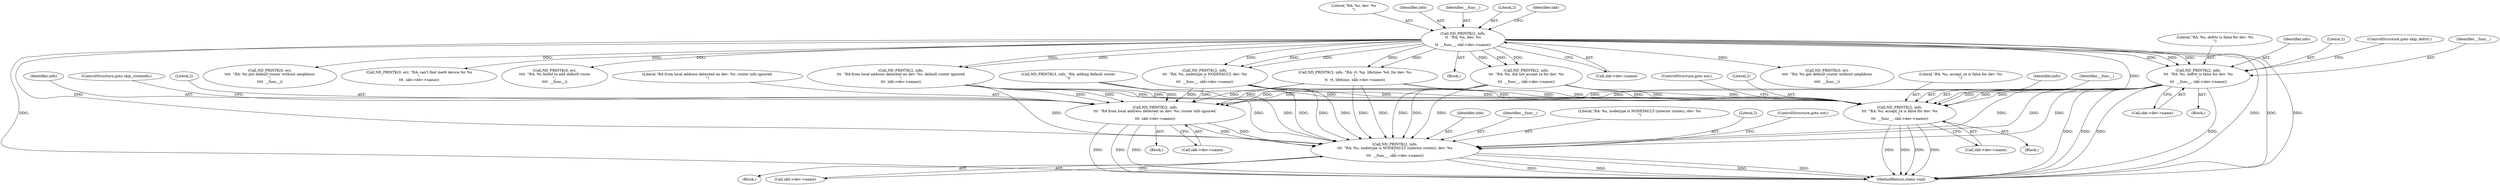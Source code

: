 digraph "0_linux_6fd99094de2b83d1d4c8457f2c83483b2828e75a@pointer" {
"1000320" [label="(Call,ND_PRINTK(2, info,\n\t\t\t  \"RA: %s, defrtr is false for dev: %s\n\",\n\t\t\t  __func__, skb->dev->name))"];
"1000154" [label="(Call,ND_PRINTK(2, info,\n\t\t  \"RA: %s, dev: %s\n\",\n\t\t  __func__, skb->dev->name))"];
"1000787" [label="(Call,ND_PRINTK(2, info,\n\t\t\t  \"RA: %s, accept_ra is false for dev: %s\n\",\n\t\t\t  __func__, skb->dev->name))"];
"1000819" [label="(Call,ND_PRINTK(2, info,\n\t\t\t  \"RA from local address detected on dev: %s: router info ignored.\n\",\n\t\t\t  skb->dev->name))"];
"1000925" [label="(Call,ND_PRINTK(2, info,\n\t\t\t  \"RA: %s, nodetype is NODEFAULT (interior routes), dev: %s\n\",\n\t\t\t  __func__, skb->dev->name))"];
"1000324" [label="(Identifier,__func__)"];
"1000797" [label="(ControlStructure,goto out;)"];
"1000927" [label="(Identifier,info)"];
"1000828" [label="(ControlStructure,goto skip_routeinfo;)"];
"1000786" [label="(Block,)"];
"1000930" [label="(Call,skb->dev->name)"];
"1000822" [label="(Literal,\"RA from local address detected on dev: %s: router info ignored.\n\")"];
"1000787" [label="(Call,ND_PRINTK(2, info,\n\t\t\t  \"RA: %s, accept_ra is false for dev: %s\n\",\n\t\t\t  __func__, skb->dev->name))"];
"1000421" [label="(Call,ND_PRINTK(0, err,\n\t\t\t\t  \"RA: %s got default router without neighbour\n\",\n\t\t\t\t  __func__))"];
"1000823" [label="(Call,skb->dev->name)"];
"1000157" [label="(Literal,\"RA: %s, dev: %s\n\")"];
"1000325" [label="(Call,skb->dev->name)"];
"1000925" [label="(Call,ND_PRINTK(2, info,\n\t\t\t  \"RA: %s, nodetype is NODEFAULT (interior routes), dev: %s\n\",\n\t\t\t  __func__, skb->dev->name))"];
"1000213" [label="(Call,ND_PRINTK(0, err, \"RA: can't find inet6 device for %s\n\",\n\t\t\t  skb->dev->name))"];
"1000319" [label="(Block,)"];
"1000480" [label="(Call,ND_PRINTK(0, err,\n\t\t\t\t  \"RA: %s failed to add default route\n\",\n\t\t\t\t  __func__))"];
"1000323" [label="(Literal,\"RA: %s, defrtr is false for dev: %s\n\")"];
"1000788" [label="(Literal,2)"];
"1000929" [label="(Identifier,__func__)"];
"1000790" [label="(Literal,\"RA: %s, accept_ra is false for dev: %s\n\")"];
"1000821" [label="(Identifier,info)"];
"1000322" [label="(Identifier,info)"];
"1000320" [label="(Call,ND_PRINTK(2, info,\n\t\t\t  \"RA: %s, defrtr is false for dev: %s\n\",\n\t\t\t  __func__, skb->dev->name))"];
"1001104" [label="(MethodReturn,static void)"];
"1000819" [label="(Call,ND_PRINTK(2, info,\n\t\t\t  \"RA from local address detected on dev: %s: router info ignored.\n\",\n\t\t\t  skb->dev->name))"];
"1000156" [label="(Identifier,info)"];
"1000441" [label="(Call,ND_PRINTK(3, info, \"RA: rt: %p  lifetime: %d, for dev: %s\n\",\n\t\t  rt, lifetime, skb->dev->name))"];
"1000459" [label="(Call,ND_PRINTK(3, info, \"RA: adding default router\n\"))"];
"1000818" [label="(Block,)"];
"1000112" [label="(Block,)"];
"1000241" [label="(Call,ND_PRINTK(2, info,\n\t\t\t  \"RA: %s, did not accept ra for dev: %s\n\",\n\t\t\t  __func__, skb->dev->name))"];
"1000159" [label="(Call,skb->dev->name)"];
"1000928" [label="(Literal,\"RA: %s, nodetype is NODEFAULT (interior routes), dev: %s\n\")"];
"1000352" [label="(Call,ND_PRINTK(2, info,\n\t\t\t  \"RA from local address detected on dev: %s: default router ignored\n\",\n\t\t\t  skb->dev->name))"];
"1000259" [label="(Call,ND_PRINTK(2, info,\n\t\t\t  \"RA: %s, nodetype is NODEFAULT, dev: %s\n\",\n\t\t\t  __func__, skb->dev->name))"];
"1000158" [label="(Identifier,__func__)"];
"1000789" [label="(Identifier,info)"];
"1000792" [label="(Call,skb->dev->name)"];
"1000924" [label="(Block,)"];
"1000926" [label="(Literal,2)"];
"1000791" [label="(Identifier,__func__)"];
"1000321" [label="(Literal,2)"];
"1000330" [label="(ControlStructure,goto skip_defrtr;)"];
"1000155" [label="(Literal,2)"];
"1000171" [label="(Identifier,skb)"];
"1000154" [label="(Call,ND_PRINTK(2, info,\n\t\t  \"RA: %s, dev: %s\n\",\n\t\t  __func__, skb->dev->name))"];
"1000935" [label="(ControlStructure,goto out;)"];
"1000820" [label="(Literal,2)"];
"1000503" [label="(Call,ND_PRINTK(0, err,\n\t\t\t\t  \"RA: %s got default router without neighbour\n\",\n\t\t\t\t  __func__))"];
"1000320" -> "1000319"  [label="AST: "];
"1000320" -> "1000325"  [label="CFG: "];
"1000321" -> "1000320"  [label="AST: "];
"1000322" -> "1000320"  [label="AST: "];
"1000323" -> "1000320"  [label="AST: "];
"1000324" -> "1000320"  [label="AST: "];
"1000325" -> "1000320"  [label="AST: "];
"1000330" -> "1000320"  [label="CFG: "];
"1000320" -> "1001104"  [label="DDG: "];
"1000320" -> "1001104"  [label="DDG: "];
"1000320" -> "1001104"  [label="DDG: "];
"1000320" -> "1001104"  [label="DDG: "];
"1000154" -> "1000320"  [label="DDG: "];
"1000154" -> "1000320"  [label="DDG: "];
"1000154" -> "1000320"  [label="DDG: "];
"1000320" -> "1000787"  [label="DDG: "];
"1000320" -> "1000787"  [label="DDG: "];
"1000320" -> "1000787"  [label="DDG: "];
"1000320" -> "1000819"  [label="DDG: "];
"1000320" -> "1000819"  [label="DDG: "];
"1000320" -> "1000925"  [label="DDG: "];
"1000320" -> "1000925"  [label="DDG: "];
"1000320" -> "1000925"  [label="DDG: "];
"1000154" -> "1000112"  [label="AST: "];
"1000154" -> "1000159"  [label="CFG: "];
"1000155" -> "1000154"  [label="AST: "];
"1000156" -> "1000154"  [label="AST: "];
"1000157" -> "1000154"  [label="AST: "];
"1000158" -> "1000154"  [label="AST: "];
"1000159" -> "1000154"  [label="AST: "];
"1000171" -> "1000154"  [label="CFG: "];
"1000154" -> "1001104"  [label="DDG: "];
"1000154" -> "1001104"  [label="DDG: "];
"1000154" -> "1001104"  [label="DDG: "];
"1000154" -> "1001104"  [label="DDG: "];
"1000154" -> "1000213"  [label="DDG: "];
"1000154" -> "1000241"  [label="DDG: "];
"1000154" -> "1000241"  [label="DDG: "];
"1000154" -> "1000241"  [label="DDG: "];
"1000154" -> "1000259"  [label="DDG: "];
"1000154" -> "1000259"  [label="DDG: "];
"1000154" -> "1000259"  [label="DDG: "];
"1000154" -> "1000352"  [label="DDG: "];
"1000154" -> "1000352"  [label="DDG: "];
"1000154" -> "1000421"  [label="DDG: "];
"1000154" -> "1000441"  [label="DDG: "];
"1000154" -> "1000441"  [label="DDG: "];
"1000154" -> "1000480"  [label="DDG: "];
"1000154" -> "1000503"  [label="DDG: "];
"1000154" -> "1000787"  [label="DDG: "];
"1000154" -> "1000925"  [label="DDG: "];
"1000787" -> "1000786"  [label="AST: "];
"1000787" -> "1000792"  [label="CFG: "];
"1000788" -> "1000787"  [label="AST: "];
"1000789" -> "1000787"  [label="AST: "];
"1000790" -> "1000787"  [label="AST: "];
"1000791" -> "1000787"  [label="AST: "];
"1000792" -> "1000787"  [label="AST: "];
"1000797" -> "1000787"  [label="CFG: "];
"1000787" -> "1001104"  [label="DDG: "];
"1000787" -> "1001104"  [label="DDG: "];
"1000787" -> "1001104"  [label="DDG: "];
"1000787" -> "1001104"  [label="DDG: "];
"1000459" -> "1000787"  [label="DDG: "];
"1000441" -> "1000787"  [label="DDG: "];
"1000441" -> "1000787"  [label="DDG: "];
"1000241" -> "1000787"  [label="DDG: "];
"1000241" -> "1000787"  [label="DDG: "];
"1000241" -> "1000787"  [label="DDG: "];
"1000259" -> "1000787"  [label="DDG: "];
"1000259" -> "1000787"  [label="DDG: "];
"1000259" -> "1000787"  [label="DDG: "];
"1000352" -> "1000787"  [label="DDG: "];
"1000352" -> "1000787"  [label="DDG: "];
"1000819" -> "1000818"  [label="AST: "];
"1000819" -> "1000823"  [label="CFG: "];
"1000820" -> "1000819"  [label="AST: "];
"1000821" -> "1000819"  [label="AST: "];
"1000822" -> "1000819"  [label="AST: "];
"1000823" -> "1000819"  [label="AST: "];
"1000828" -> "1000819"  [label="CFG: "];
"1000819" -> "1001104"  [label="DDG: "];
"1000819" -> "1001104"  [label="DDG: "];
"1000819" -> "1001104"  [label="DDG: "];
"1000459" -> "1000819"  [label="DDG: "];
"1000441" -> "1000819"  [label="DDG: "];
"1000441" -> "1000819"  [label="DDG: "];
"1000241" -> "1000819"  [label="DDG: "];
"1000241" -> "1000819"  [label="DDG: "];
"1000259" -> "1000819"  [label="DDG: "];
"1000259" -> "1000819"  [label="DDG: "];
"1000352" -> "1000819"  [label="DDG: "];
"1000352" -> "1000819"  [label="DDG: "];
"1000819" -> "1000925"  [label="DDG: "];
"1000819" -> "1000925"  [label="DDG: "];
"1000925" -> "1000924"  [label="AST: "];
"1000925" -> "1000930"  [label="CFG: "];
"1000926" -> "1000925"  [label="AST: "];
"1000927" -> "1000925"  [label="AST: "];
"1000928" -> "1000925"  [label="AST: "];
"1000929" -> "1000925"  [label="AST: "];
"1000930" -> "1000925"  [label="AST: "];
"1000935" -> "1000925"  [label="CFG: "];
"1000925" -> "1001104"  [label="DDG: "];
"1000925" -> "1001104"  [label="DDG: "];
"1000925" -> "1001104"  [label="DDG: "];
"1000925" -> "1001104"  [label="DDG: "];
"1000459" -> "1000925"  [label="DDG: "];
"1000441" -> "1000925"  [label="DDG: "];
"1000441" -> "1000925"  [label="DDG: "];
"1000241" -> "1000925"  [label="DDG: "];
"1000241" -> "1000925"  [label="DDG: "];
"1000241" -> "1000925"  [label="DDG: "];
"1000259" -> "1000925"  [label="DDG: "];
"1000259" -> "1000925"  [label="DDG: "];
"1000259" -> "1000925"  [label="DDG: "];
"1000352" -> "1000925"  [label="DDG: "];
"1000352" -> "1000925"  [label="DDG: "];
}
